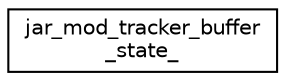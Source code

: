 digraph "Graphical Class Hierarchy"
{
 // LATEX_PDF_SIZE
  edge [fontname="Helvetica",fontsize="10",labelfontname="Helvetica",labelfontsize="10"];
  node [fontname="Helvetica",fontsize="10",shape=record];
  rankdir="LR";
  Node0 [label="jar_mod_tracker_buffer\l_state_",height=0.2,width=0.4,color="black", fillcolor="white", style="filled",URL="$structjar__mod__tracker__buffer__state__.html",tooltip=" "];
}
